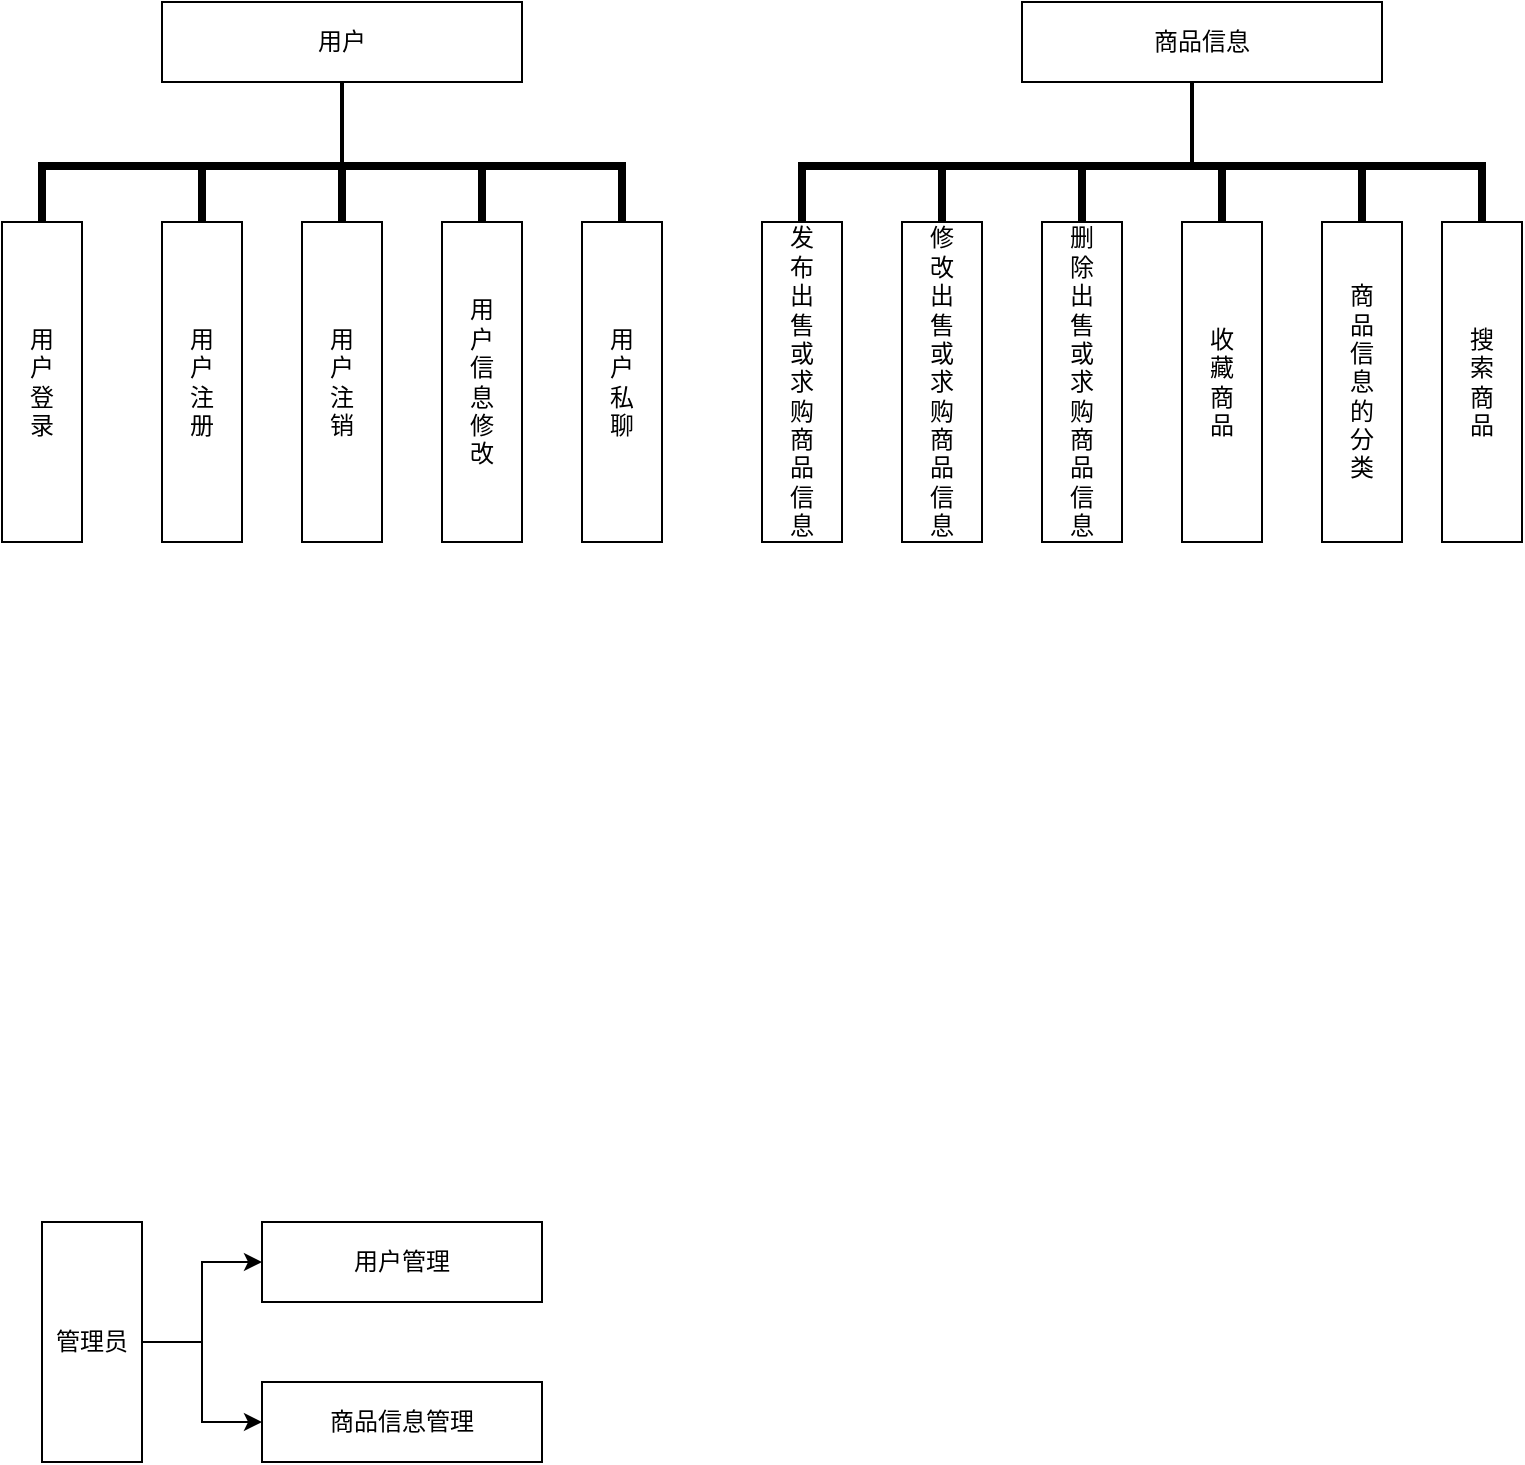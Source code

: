 <mxfile version="22.1.17" type="github">
  <diagram id="8NiMLxr8s7SlpGP2j4rl" name="第 1 页">
    <mxGraphModel dx="1216" dy="485" grid="1" gridSize="10" guides="1" tooltips="1" connect="1" arrows="1" fold="1" page="1" pageScale="1" pageWidth="827" pageHeight="1169" math="0" shadow="0">
      <root>
        <mxCell id="0" />
        <mxCell id="1" parent="0" />
        <mxCell id="yjyAZag0v-w1nwtXMWmd-1" value="用户" style="rounded=0;whiteSpace=wrap;html=1;" parent="1" vertex="1">
          <mxGeometry x="120" y="340" width="180" height="40" as="geometry" />
        </mxCell>
        <mxCell id="yjyAZag0v-w1nwtXMWmd-4" value="用&lt;br&gt;户&lt;br&gt;注&lt;br&gt;册" style="rounded=0;whiteSpace=wrap;html=1;" parent="1" vertex="1">
          <mxGeometry x="120" y="450" width="40" height="160" as="geometry" />
        </mxCell>
        <mxCell id="yjyAZag0v-w1nwtXMWmd-23" value="商品信息" style="rounded=0;whiteSpace=wrap;html=1;" parent="1" vertex="1">
          <mxGeometry x="550" y="340" width="180" height="40" as="geometry" />
        </mxCell>
        <mxCell id="yjyAZag0v-w1nwtXMWmd-47" style="edgeStyle=orthogonalEdgeStyle;rounded=0;orthogonalLoop=1;jettySize=auto;html=1;entryX=0;entryY=0.5;entryDx=0;entryDy=0;" parent="1" source="yjyAZag0v-w1nwtXMWmd-29" target="yjyAZag0v-w1nwtXMWmd-32" edge="1">
          <mxGeometry relative="1" as="geometry" />
        </mxCell>
        <mxCell id="yjyAZag0v-w1nwtXMWmd-48" style="edgeStyle=orthogonalEdgeStyle;rounded=0;orthogonalLoop=1;jettySize=auto;html=1;entryX=0;entryY=0.5;entryDx=0;entryDy=0;" parent="1" source="yjyAZag0v-w1nwtXMWmd-29" target="yjyAZag0v-w1nwtXMWmd-33" edge="1">
          <mxGeometry relative="1" as="geometry" />
        </mxCell>
        <mxCell id="yjyAZag0v-w1nwtXMWmd-29" value="管理员" style="rounded=0;whiteSpace=wrap;html=1;" parent="1" vertex="1">
          <mxGeometry x="60" y="950" width="50" height="120" as="geometry" />
        </mxCell>
        <mxCell id="yjyAZag0v-w1nwtXMWmd-32" value="用户管理" style="rounded=0;whiteSpace=wrap;html=1;" parent="1" vertex="1">
          <mxGeometry x="170" y="950" width="140" height="40" as="geometry" />
        </mxCell>
        <mxCell id="yjyAZag0v-w1nwtXMWmd-33" value="商品信息管理" style="rounded=0;whiteSpace=wrap;html=1;" parent="1" vertex="1">
          <mxGeometry x="170" y="1030" width="140" height="40" as="geometry" />
        </mxCell>
        <mxCell id="NlK2RtDDk6uxh0RXDttx-1" value="用&lt;br&gt;户&lt;br&gt;登&lt;br&gt;录" style="rounded=0;whiteSpace=wrap;html=1;" vertex="1" parent="1">
          <mxGeometry x="40" y="450" width="40" height="160" as="geometry" />
        </mxCell>
        <mxCell id="NlK2RtDDk6uxh0RXDttx-3" value="用&lt;br&gt;户&lt;br&gt;注&lt;br&gt;销" style="rounded=0;whiteSpace=wrap;html=1;" vertex="1" parent="1">
          <mxGeometry x="190" y="450" width="40" height="160" as="geometry" />
        </mxCell>
        <mxCell id="NlK2RtDDk6uxh0RXDttx-4" value="用&lt;br&gt;户&lt;br&gt;信&lt;br&gt;息&lt;br&gt;修&lt;br&gt;改" style="rounded=0;whiteSpace=wrap;html=1;" vertex="1" parent="1">
          <mxGeometry x="260" y="450" width="40" height="160" as="geometry" />
        </mxCell>
        <mxCell id="NlK2RtDDk6uxh0RXDttx-5" value="用&lt;br&gt;户&lt;br&gt;私&lt;br&gt;聊" style="rounded=0;whiteSpace=wrap;html=1;" vertex="1" parent="1">
          <mxGeometry x="330" y="450" width="40" height="160" as="geometry" />
        </mxCell>
        <mxCell id="NlK2RtDDk6uxh0RXDttx-6" value="发&lt;br&gt;布&lt;br&gt;出&lt;br&gt;售&lt;br&gt;或&lt;br&gt;求&lt;br&gt;购&lt;br&gt;商&lt;br&gt;品&lt;br&gt;信&lt;br&gt;息" style="rounded=0;whiteSpace=wrap;html=1;" vertex="1" parent="1">
          <mxGeometry x="420" y="450" width="40" height="160" as="geometry" />
        </mxCell>
        <mxCell id="NlK2RtDDk6uxh0RXDttx-7" value="修&lt;br&gt;改&lt;br&gt;出&lt;br&gt;售&lt;br&gt;或&lt;br&gt;求&lt;br&gt;购&lt;br&gt;商&lt;br&gt;品&lt;br&gt;信&lt;br&gt;息" style="rounded=0;whiteSpace=wrap;html=1;" vertex="1" parent="1">
          <mxGeometry x="490" y="450" width="40" height="160" as="geometry" />
        </mxCell>
        <mxCell id="NlK2RtDDk6uxh0RXDttx-8" value="删&lt;br&gt;除&lt;br&gt;出&lt;br&gt;售&lt;br&gt;或&lt;br&gt;求&lt;br&gt;购&lt;br&gt;商&lt;br&gt;品&lt;br&gt;信&lt;br&gt;息" style="rounded=0;whiteSpace=wrap;html=1;" vertex="1" parent="1">
          <mxGeometry x="560" y="450" width="40" height="160" as="geometry" />
        </mxCell>
        <mxCell id="NlK2RtDDk6uxh0RXDttx-9" value="收&lt;br&gt;藏&lt;br&gt;商&lt;br&gt;品" style="rounded=0;whiteSpace=wrap;html=1;" vertex="1" parent="1">
          <mxGeometry x="630" y="450" width="40" height="160" as="geometry" />
        </mxCell>
        <mxCell id="NlK2RtDDk6uxh0RXDttx-11" value="商&lt;br&gt;品&lt;br&gt;信&lt;br&gt;息&lt;br&gt;的&lt;br&gt;分&lt;br&gt;类" style="rounded=0;whiteSpace=wrap;html=1;" vertex="1" parent="1">
          <mxGeometry x="700" y="450" width="40" height="160" as="geometry" />
        </mxCell>
        <mxCell id="NlK2RtDDk6uxh0RXDttx-12" value="搜&lt;br&gt;索&lt;br&gt;商&lt;br&gt;品" style="rounded=0;whiteSpace=wrap;html=1;" vertex="1" parent="1">
          <mxGeometry x="760" y="450" width="40" height="160" as="geometry" />
        </mxCell>
        <mxCell id="NlK2RtDDk6uxh0RXDttx-26" value="" style="line;strokeWidth=4;html=1;perimeter=backbonePerimeter;points=[];outlineConnect=0;" vertex="1" parent="1">
          <mxGeometry x="60" y="417" width="290" height="10" as="geometry" />
        </mxCell>
        <mxCell id="NlK2RtDDk6uxh0RXDttx-27" value="" style="line;strokeWidth=2;direction=south;html=1;" vertex="1" parent="1">
          <mxGeometry x="205" y="380" width="10" height="40" as="geometry" />
        </mxCell>
        <mxCell id="NlK2RtDDk6uxh0RXDttx-28" value="" style="line;strokeWidth=4;direction=south;html=1;perimeter=backbonePerimeter;points=[];outlineConnect=0;" vertex="1" parent="1">
          <mxGeometry x="55" y="420" width="10" height="30" as="geometry" />
        </mxCell>
        <mxCell id="NlK2RtDDk6uxh0RXDttx-30" value="" style="line;strokeWidth=4;direction=south;html=1;perimeter=backbonePerimeter;points=[];outlineConnect=0;" vertex="1" parent="1">
          <mxGeometry x="135" y="420" width="10" height="30" as="geometry" />
        </mxCell>
        <mxCell id="NlK2RtDDk6uxh0RXDttx-31" value="" style="line;strokeWidth=4;direction=south;html=1;perimeter=backbonePerimeter;points=[];outlineConnect=0;" vertex="1" parent="1">
          <mxGeometry x="205" y="420" width="10" height="30" as="geometry" />
        </mxCell>
        <mxCell id="NlK2RtDDk6uxh0RXDttx-32" value="" style="line;strokeWidth=4;direction=south;html=1;perimeter=backbonePerimeter;points=[];outlineConnect=0;" vertex="1" parent="1">
          <mxGeometry x="275" y="420" width="10" height="30" as="geometry" />
        </mxCell>
        <mxCell id="NlK2RtDDk6uxh0RXDttx-34" value="" style="line;strokeWidth=4;direction=south;html=1;perimeter=backbonePerimeter;points=[];outlineConnect=0;" vertex="1" parent="1">
          <mxGeometry x="345" y="420" width="10" height="30" as="geometry" />
        </mxCell>
        <mxCell id="NlK2RtDDk6uxh0RXDttx-35" value="" style="line;strokeWidth=4;html=1;perimeter=backbonePerimeter;points=[];outlineConnect=0;" vertex="1" parent="1">
          <mxGeometry x="440" y="417" width="340" height="10" as="geometry" />
        </mxCell>
        <mxCell id="NlK2RtDDk6uxh0RXDttx-36" value="" style="line;strokeWidth=2;direction=south;html=1;" vertex="1" parent="1">
          <mxGeometry x="630" y="380" width="10" height="40" as="geometry" />
        </mxCell>
        <mxCell id="NlK2RtDDk6uxh0RXDttx-37" value="" style="line;strokeWidth=4;direction=south;html=1;perimeter=backbonePerimeter;points=[];outlineConnect=0;" vertex="1" parent="1">
          <mxGeometry x="505" y="420" width="10" height="30" as="geometry" />
        </mxCell>
        <mxCell id="NlK2RtDDk6uxh0RXDttx-38" value="" style="line;strokeWidth=4;direction=south;html=1;perimeter=backbonePerimeter;points=[];outlineConnect=0;" vertex="1" parent="1">
          <mxGeometry x="575" y="420" width="10" height="30" as="geometry" />
        </mxCell>
        <mxCell id="NlK2RtDDk6uxh0RXDttx-39" value="" style="line;strokeWidth=4;direction=south;html=1;perimeter=backbonePerimeter;points=[];outlineConnect=0;" vertex="1" parent="1">
          <mxGeometry x="645" y="420" width="10" height="30" as="geometry" />
        </mxCell>
        <mxCell id="NlK2RtDDk6uxh0RXDttx-40" value="" style="line;strokeWidth=4;direction=south;html=1;perimeter=backbonePerimeter;points=[];outlineConnect=0;" vertex="1" parent="1">
          <mxGeometry x="715" y="420" width="10" height="30" as="geometry" />
        </mxCell>
        <mxCell id="NlK2RtDDk6uxh0RXDttx-41" value="" style="line;strokeWidth=4;direction=south;html=1;perimeter=backbonePerimeter;points=[];outlineConnect=0;" vertex="1" parent="1">
          <mxGeometry x="775" y="420" width="10" height="30" as="geometry" />
        </mxCell>
        <mxCell id="NlK2RtDDk6uxh0RXDttx-42" value="" style="line;strokeWidth=4;direction=south;html=1;perimeter=backbonePerimeter;points=[];outlineConnect=0;" vertex="1" parent="1">
          <mxGeometry x="435" y="420" width="10" height="30" as="geometry" />
        </mxCell>
      </root>
    </mxGraphModel>
  </diagram>
</mxfile>

